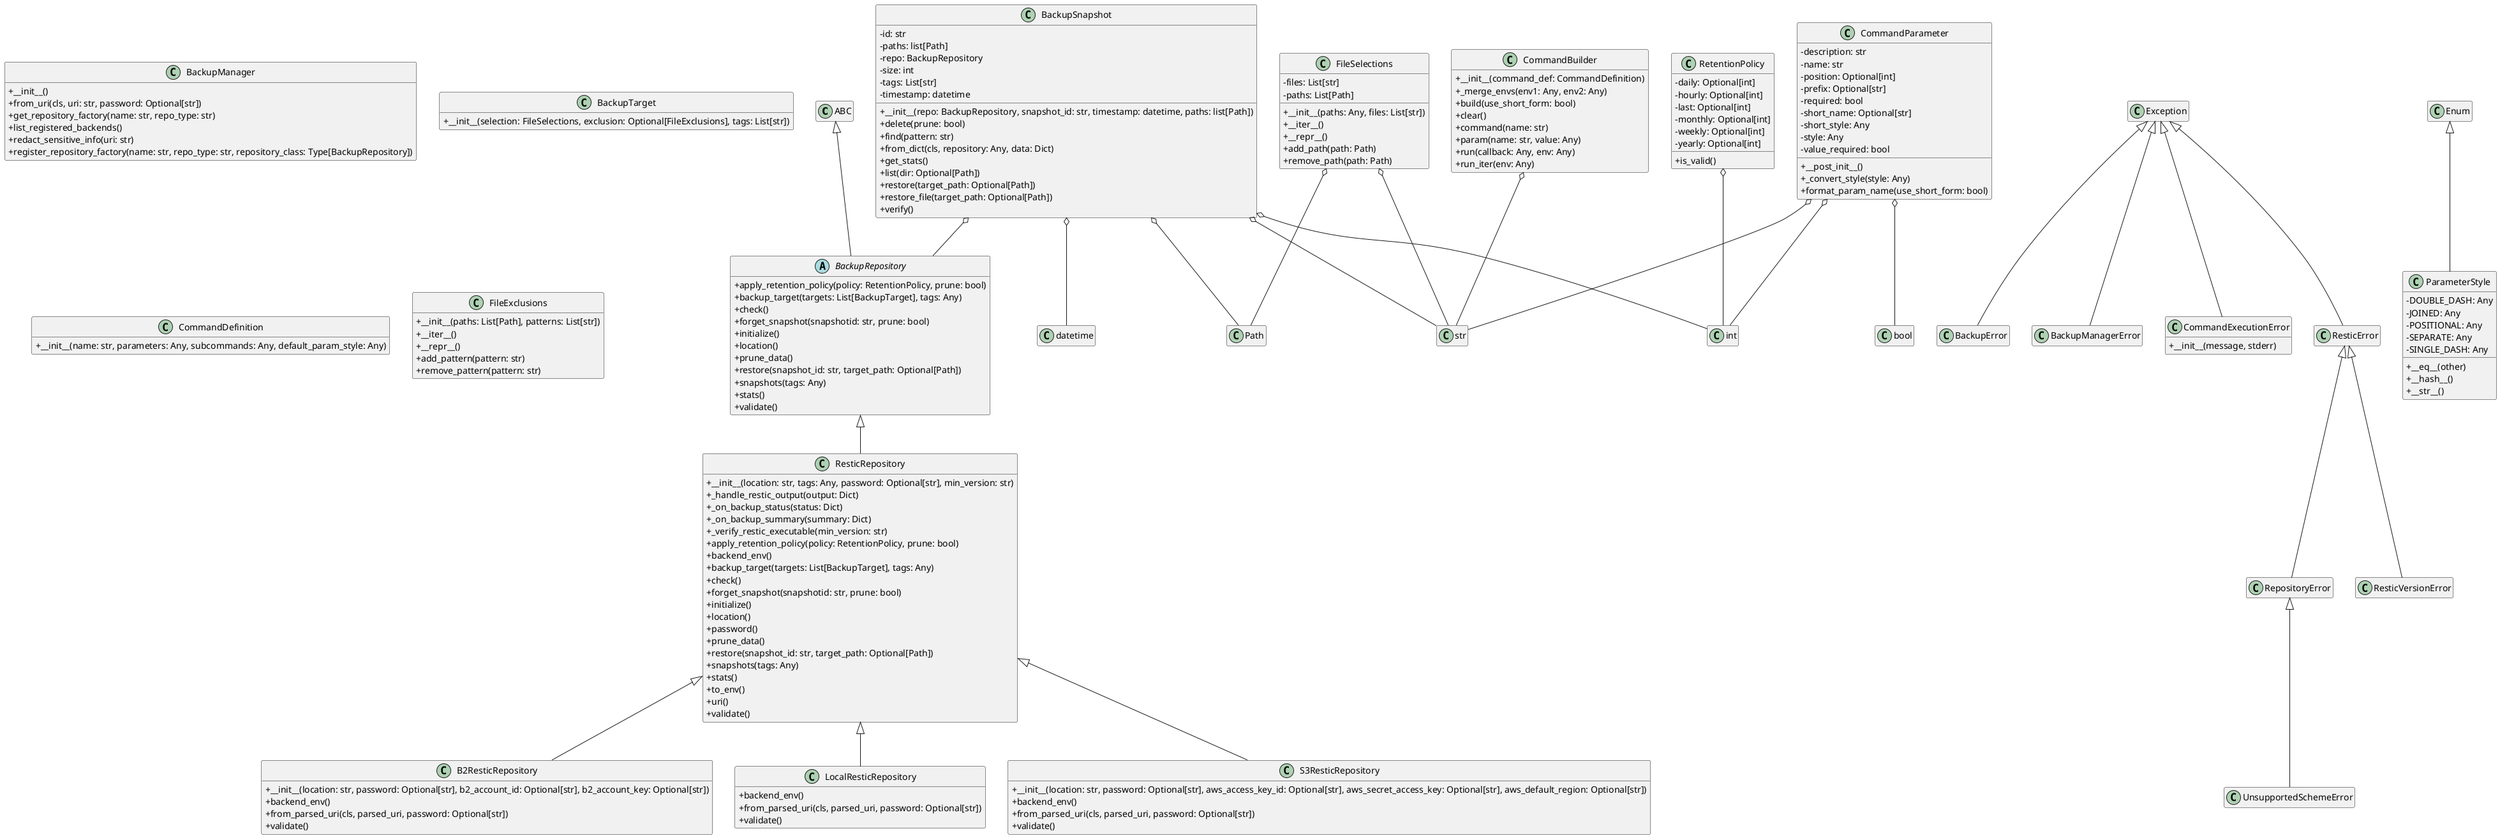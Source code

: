@startuml
skinparam classAttributeIconSize 0
hide empty members

class ABC

class Exception

class B2ResticRepository {
    + __init__(location: str, password: Optional[str], b2_account_id: Optional[str], b2_account_key: Optional[str])
    + backend_env()
    + from_parsed_uri(cls, parsed_uri, password: Optional[str])
    + validate()
}

class BackupError

class BackupManager {
    + __init__()
    + from_uri(cls, uri: str, password: Optional[str])
    + get_repository_factory(name: str, repo_type: str)
    + list_registered_backends()
    + redact_sensitive_info(uri: str)
    + register_repository_factory(name: str, repo_type: str, repository_class: Type[BackupRepository])
}

class BackupManagerError

abstract class BackupRepository {
    + apply_retention_policy(policy: RetentionPolicy, prune: bool)
    + backup_target(targets: List[BackupTarget], tags: Any)
    + check()
    + forget_snapshot(snapshotid: str, prune: bool)
    + initialize()
    + location()
    + prune_data()
    + restore(snapshot_id: str, target_path: Optional[Path])
    + snapshots(tags: Any)
    + stats()
    + validate()
}

class BackupSnapshot {
    - id: str
    - paths: list[Path]
    - repo: BackupRepository
    - size: int
    - tags: List[str]
    - timestamp: datetime
    + __init__(repo: BackupRepository, snapshot_id: str, timestamp: datetime, paths: list[Path])
    + delete(prune: bool)
    + find(pattern: str)
    + from_dict(cls, repository: Any, data: Dict)
    + get_stats()
    + list(dir: Optional[Path])
    + restore(target_path: Optional[Path])
    + restore_file(target_path: Optional[Path])
    + verify()
}

class BackupTarget {
    + __init__(selection: FileSelections, exclusion: Optional[FileExclusions], tags: List[str])
}

class CommandBuilder {
    + __init__(command_def: CommandDefinition)
    + _merge_envs(env1: Any, env2: Any)
    + build(use_short_form: bool)
    + clear()
    + command(name: str)
    + param(name: str, value: Any)
    + run(callback: Any, env: Any)
    + run_iter(env: Any)
}

class CommandDefinition {
    + __init__(name: str, parameters: Any, subcommands: Any, default_param_style: Any)
}

class CommandExecutionError {
    + __init__(message, stderr)
}

class CommandParameter {
    - description: str
    - name: str
    - position: Optional[int]
    - prefix: Optional[str]
    - required: bool
    - short_name: Optional[str]
    - short_style: Any
    - style: Any
    - value_required: bool
    + __post_init__()
    + _convert_style(style: Any)
    + format_param_name(use_short_form: bool)
}

class FileExclusions {
    + __init__(paths: List[Path], patterns: List[str])
    + __iter__()
    + __repr__()
    + add_pattern(pattern: str)
    + remove_pattern(pattern: str)
}

class FileSelections {
    - files: List[str]
    - paths: List[Path]
    + __init__(paths: Any, files: List[str])
    + __iter__()
    + __repr__()
    + add_path(path: Path)
    + remove_path(path: Path)
}

class LocalResticRepository {
    + backend_env()
    + from_parsed_uri(cls, parsed_uri, password: Optional[str])
    + validate()
}

class ParameterStyle {
    - DOUBLE_DASH: Any
    - JOINED: Any
    - POSITIONAL: Any
    - SEPARATE: Any
    - SINGLE_DASH: Any
    + __eq__(other)
    + __hash__()
    + __str__()
}

class RepositoryError

class ResticError

class ResticRepository {
    + __init__(location: str, tags: Any, password: Optional[str], min_version: str)
    + _handle_restic_output(output: Dict)
    + _on_backup_status(status: Dict)
    + _on_backup_summary(summary: Dict)
    + _verify_restic_executable(min_version: str)
    + apply_retention_policy(policy: RetentionPolicy, prune: bool)
    + backend_env()
    + backup_target(targets: List[BackupTarget], tags: Any)
    + check()
    + forget_snapshot(snapshotid: str, prune: bool)
    + initialize()
    + location()
    + password()
    + prune_data()
    + restore(snapshot_id: str, target_path: Optional[Path])
    + snapshots(tags: Any)
    + stats()
    + to_env()
    + uri()
    + validate()
}

class ResticVersionError

class RetentionPolicy {
    - daily: Optional[int]
    - hourly: Optional[int]
    - last: Optional[int]
    - monthly: Optional[int]
    - weekly: Optional[int]
    - yearly: Optional[int]
    + is_valid()
}

class S3ResticRepository {
    + __init__(location: str, password: Optional[str], aws_access_key_id: Optional[str], aws_secret_access_key: Optional[str], aws_default_region: Optional[str])
    + backend_env()
    + from_parsed_uri(cls, parsed_uri, password: Optional[str])
    + validate()
}

class UnsupportedSchemeError


ABC <|-- BackupRepository
BackupRepository <|-- ResticRepository
Enum <|-- ParameterStyle
Exception <|-- BackupError
Exception <|-- BackupManagerError
Exception <|-- CommandExecutionError
Exception <|-- ResticError
RepositoryError <|-- UnsupportedSchemeError
ResticError <|-- RepositoryError
ResticError <|-- ResticVersionError
ResticRepository <|-- B2ResticRepository
ResticRepository <|-- LocalResticRepository
ResticRepository <|-- S3ResticRepository

BackupSnapshot o-- BackupRepository
BackupSnapshot o-- Path
BackupSnapshot o-- datetime
BackupSnapshot o-- int
BackupSnapshot o-- str
CommandBuilder o-- str
CommandParameter o-- bool
CommandParameter o-- int
CommandParameter o-- str
FileSelections o-- Path
FileSelections o-- str
RetentionPolicy o-- int

@enduml